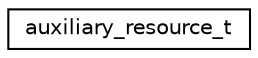 digraph "Graphical Class Hierarchy"
{
 // LATEX_PDF_SIZE
  edge [fontname="Helvetica",fontsize="10",labelfontname="Helvetica",labelfontsize="10"];
  node [fontname="Helvetica",fontsize="10",shape=record];
  rankdir="LR";
  Node0 [label="auxiliary_resource_t",height=0.2,width=0.4,color="black", fillcolor="white", style="filled",URL="$structauxiliary__resource__t.html",tooltip=" "];
}
